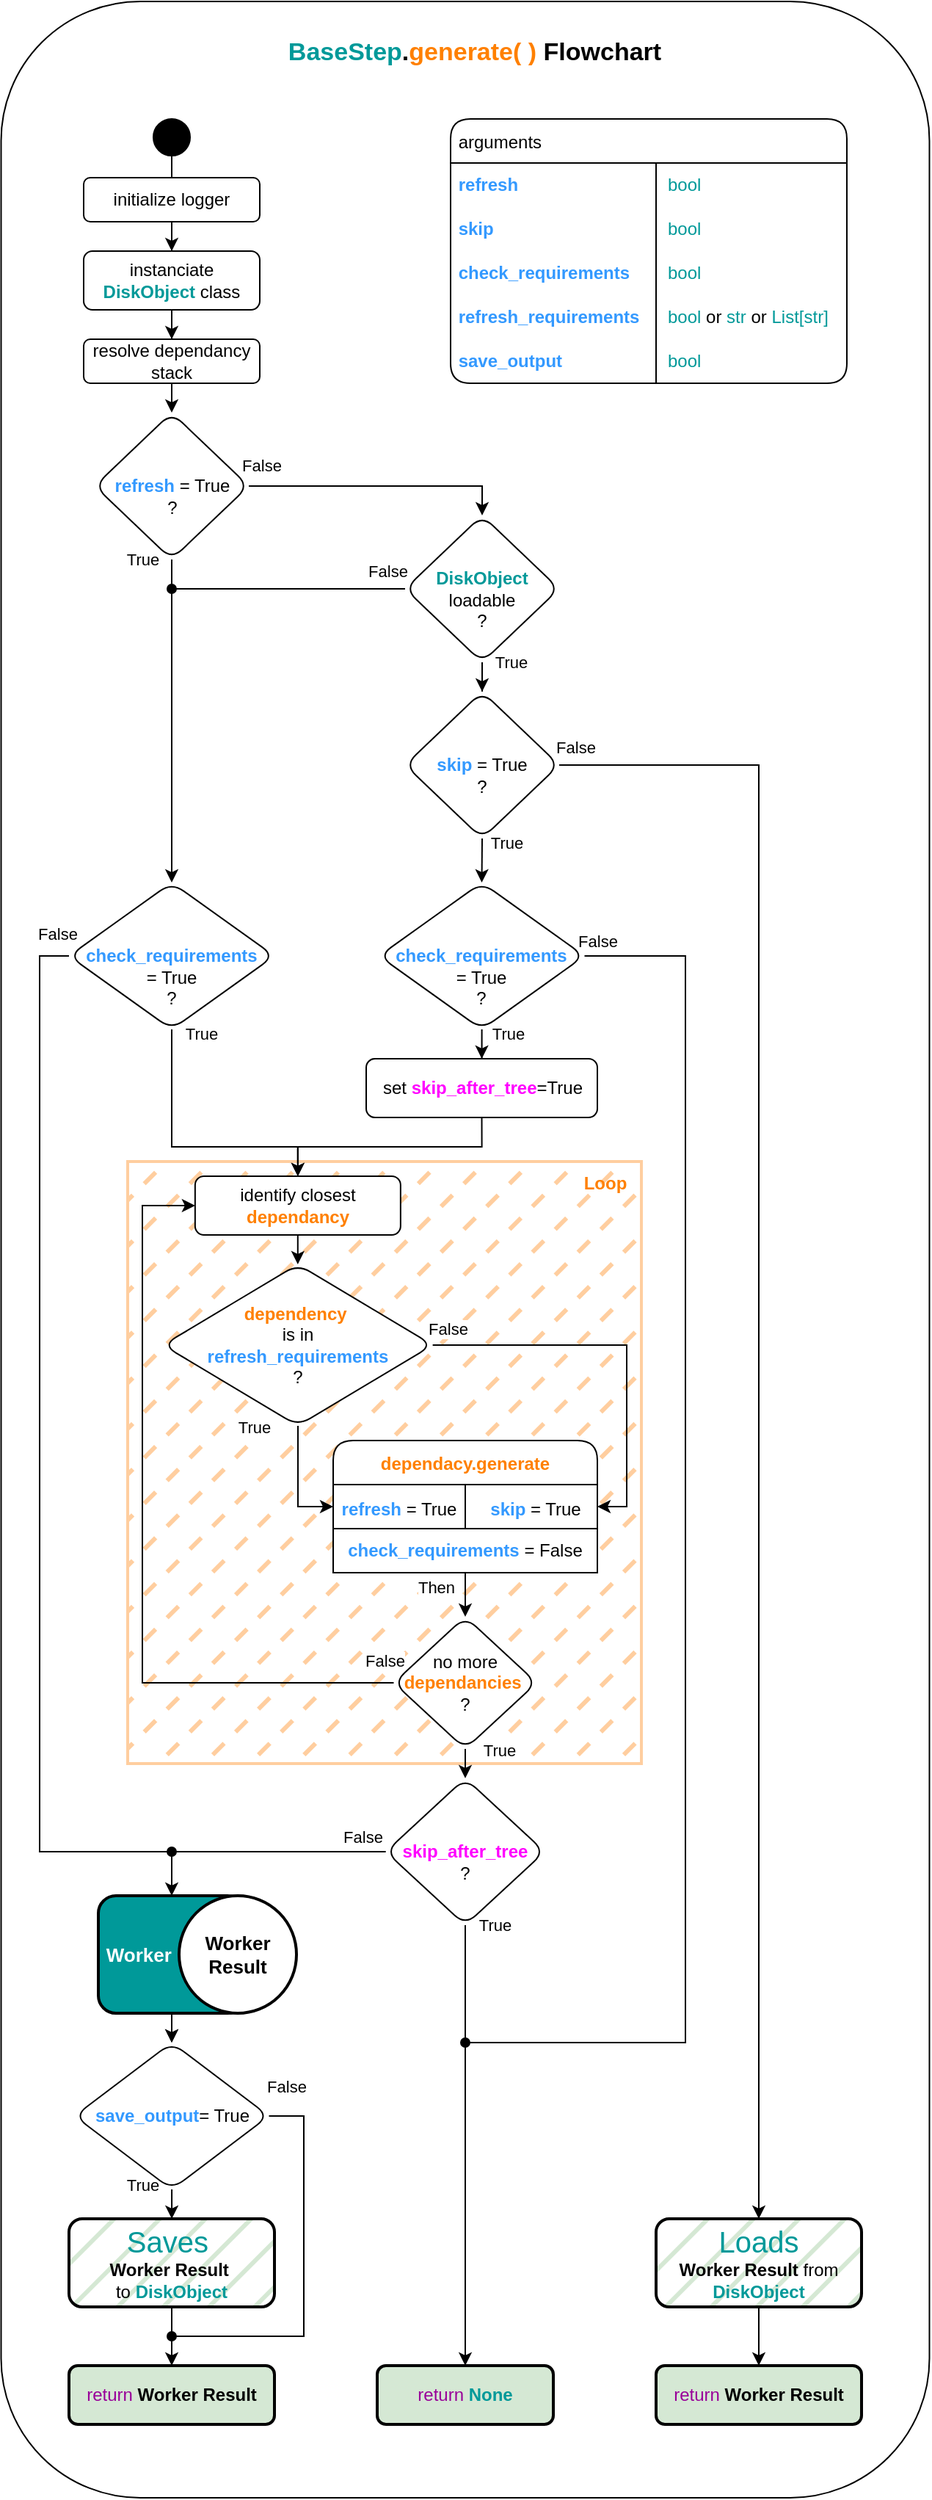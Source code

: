 <mxfile version="27.0.6">
  <diagram name="Page-1" id="H8WjsVbNTXbXu_IWoDr0">
    <mxGraphModel dx="1141" dy="1797" grid="1" gridSize="10" guides="1" tooltips="1" connect="1" arrows="1" fold="1" page="1" pageScale="1" pageWidth="850" pageHeight="1100" math="0" shadow="0">
      <root>
        <mxCell id="0" />
        <mxCell id="1" parent="0" />
        <mxCell id="2myHmQKuO1r7phrDSf7x-1" value="" style="rounded=1;whiteSpace=wrap;html=1;" parent="1" vertex="1">
          <mxGeometry x="143.75" y="-120" width="632.5" height="1700" as="geometry" />
        </mxCell>
        <mxCell id="V_LoAU3kPVqiyDulKnPD-106" value="" style="edgeStyle=orthogonalEdgeStyle;rounded=0;orthogonalLoop=1;jettySize=auto;html=1;" parent="1" source="V_LoAU3kPVqiyDulKnPD-105" target="V_LoAU3kPVqiyDulKnPD-20" edge="1">
          <mxGeometry relative="1" as="geometry" />
        </mxCell>
        <mxCell id="V_LoAU3kPVqiyDulKnPD-105" value="&lt;div align=&quot;left&quot;&gt;&lt;b style=&quot;color: rgb(255, 255, 255);&quot;&gt;&amp;nbsp;&lt;font style=&quot;font-size: 13px;&quot;&gt;Worker&lt;/font&gt;&lt;/b&gt;&lt;/div&gt;" style="rounded=1;whiteSpace=wrap;html=1;align=left;fillColor=#009999;strokeWidth=2;" parent="1" vertex="1">
          <mxGeometry x="210" y="1170" width="100" height="80" as="geometry" />
        </mxCell>
        <mxCell id="V_LoAU3kPVqiyDulKnPD-102" value="" style="rounded=0;whiteSpace=wrap;html=1;fillColor=#FFCE9F;strokeColor=#FFCE9F;fillStyle=dashed;strokeWidth=2;" parent="1" vertex="1">
          <mxGeometry x="230" y="670" width="350" height="410" as="geometry" />
        </mxCell>
        <mxCell id="V_LoAU3kPVqiyDulKnPD-103" value="" style="rounded=0;whiteSpace=wrap;html=1;" parent="1" vertex="1">
          <mxGeometry x="370" y="890" width="180" height="30" as="geometry" />
        </mxCell>
        <mxCell id="e2nXjTbByPsuULgPPmAs-1" value="resolve dependancy stack" style="rounded=1;whiteSpace=wrap;html=1;" parent="1" vertex="1">
          <mxGeometry x="200" y="110" width="120" height="30" as="geometry" />
        </mxCell>
        <mxCell id="e2nXjTbByPsuULgPPmAs-24" style="edgeStyle=orthogonalEdgeStyle;rounded=0;orthogonalLoop=1;jettySize=auto;html=1;entryX=0.5;entryY=0;entryDx=0;entryDy=0;exitX=0.5;exitY=1;exitDx=0;exitDy=0;" parent="1" source="e2nXjTbByPsuULgPPmAs-1" target="e2nXjTbByPsuULgPPmAs-10" edge="1">
          <mxGeometry relative="1" as="geometry">
            <mxPoint x="260" y="200" as="sourcePoint" />
          </mxGeometry>
        </mxCell>
        <mxCell id="e2nXjTbByPsuULgPPmAs-18" style="edgeStyle=orthogonalEdgeStyle;rounded=0;orthogonalLoop=1;jettySize=auto;html=1;entryX=0.5;entryY=0;entryDx=0;entryDy=0;" parent="1" source="e2nXjTbByPsuULgPPmAs-10" target="e2nXjTbByPsuULgPPmAs-25" edge="1">
          <mxGeometry relative="1" as="geometry">
            <mxPoint x="360" y="210" as="targetPoint" />
          </mxGeometry>
        </mxCell>
        <mxCell id="e2nXjTbByPsuULgPPmAs-19" value="False" style="edgeLabel;html=1;align=center;verticalAlign=middle;resizable=0;points=[];" parent="e2nXjTbByPsuULgPPmAs-18" vertex="1" connectable="0">
          <mxGeometry x="-0.271" y="3" relative="1" as="geometry">
            <mxPoint x="-57" y="-11" as="offset" />
          </mxGeometry>
        </mxCell>
        <mxCell id="V_LoAU3kPVqiyDulKnPD-4" style="edgeStyle=orthogonalEdgeStyle;rounded=0;orthogonalLoop=1;jettySize=auto;html=1;entryX=0.5;entryY=0;entryDx=0;entryDy=0;" parent="1" source="e2nXjTbByPsuULgPPmAs-10" target="V_LoAU3kPVqiyDulKnPD-2" edge="1">
          <mxGeometry relative="1" as="geometry" />
        </mxCell>
        <mxCell id="V_LoAU3kPVqiyDulKnPD-5" value="True" style="edgeLabel;html=1;align=center;verticalAlign=middle;resizable=0;points=[];" parent="V_LoAU3kPVqiyDulKnPD-4" vertex="1" connectable="0">
          <mxGeometry x="-0.217" relative="1" as="geometry">
            <mxPoint x="-20" y="-86" as="offset" />
          </mxGeometry>
        </mxCell>
        <mxCell id="e2nXjTbByPsuULgPPmAs-10" value="&lt;div&gt;&lt;b&gt;&lt;span style=&quot;color: rgb(51, 153, 255);&quot;&gt;&lt;br&gt;&lt;/span&gt;&lt;/b&gt;&lt;/div&gt;&lt;div&gt;&lt;b&gt;&lt;span style=&quot;color: rgb(51, 153, 255);&quot;&gt;refresh &lt;/span&gt;&lt;/b&gt;= True&lt;/div&gt;&lt;div&gt;?&lt;/div&gt;" style="rhombus;whiteSpace=wrap;html=1;rounded=1;" parent="1" vertex="1">
          <mxGeometry x="207.5" y="160" width="105" height="100" as="geometry" />
        </mxCell>
        <mxCell id="V_LoAU3kPVqiyDulKnPD-35" value="" style="edgeStyle=orthogonalEdgeStyle;rounded=0;orthogonalLoop=1;jettySize=auto;html=1;" parent="1" source="e2nXjTbByPsuULgPPmAs-12" target="V_LoAU3kPVqiyDulKnPD-34" edge="1">
          <mxGeometry relative="1" as="geometry" />
        </mxCell>
        <mxCell id="e2nXjTbByPsuULgPPmAs-12" value="identify closest &lt;span style=&quot;color: rgb(255, 128, 0);&quot;&gt;&lt;b&gt;dependancy&lt;/b&gt;&lt;/span&gt;" style="rounded=1;whiteSpace=wrap;html=1;" parent="1" vertex="1">
          <mxGeometry x="275.93" y="680" width="140" height="40" as="geometry" />
        </mxCell>
        <mxCell id="e2nXjTbByPsuULgPPmAs-22" style="edgeStyle=orthogonalEdgeStyle;rounded=0;orthogonalLoop=1;jettySize=auto;html=1;entryX=0.5;entryY=0;entryDx=0;entryDy=0;" parent="1" source="e2nXjTbByPsuULgPPmAs-14" target="e2nXjTbByPsuULgPPmAs-21" edge="1">
          <mxGeometry relative="1" as="geometry" />
        </mxCell>
        <mxCell id="e2nXjTbByPsuULgPPmAs-36" value="" style="edgeStyle=orthogonalEdgeStyle;rounded=0;orthogonalLoop=1;jettySize=auto;html=1;endArrow=none;startFill=0;" parent="1" source="e2nXjTbByPsuULgPPmAs-14" target="e2nXjTbByPsuULgPPmAs-35" edge="1">
          <mxGeometry relative="1" as="geometry" />
        </mxCell>
        <mxCell id="e2nXjTbByPsuULgPPmAs-14" value="initialize logger" style="rounded=1;whiteSpace=wrap;html=1;" parent="1" vertex="1">
          <mxGeometry x="200" width="120" height="30" as="geometry" />
        </mxCell>
        <mxCell id="e2nXjTbByPsuULgPPmAs-23" style="edgeStyle=orthogonalEdgeStyle;rounded=0;orthogonalLoop=1;jettySize=auto;html=1;entryX=0.5;entryY=0;entryDx=0;entryDy=0;" parent="1" source="e2nXjTbByPsuULgPPmAs-21" target="e2nXjTbByPsuULgPPmAs-1" edge="1">
          <mxGeometry relative="1" as="geometry" />
        </mxCell>
        <mxCell id="e2nXjTbByPsuULgPPmAs-21" value="instanciate&lt;b&gt; &lt;span style=&quot;color: rgb(0, 153, 153);&quot;&gt;DiskObject&lt;span style=&quot;color: rgb(0, 153, 77);&quot;&gt; &lt;/span&gt;&lt;/span&gt;&lt;/b&gt;class" style="rounded=1;whiteSpace=wrap;html=1;" parent="1" vertex="1">
          <mxGeometry x="200" y="50" width="120" height="40" as="geometry" />
        </mxCell>
        <mxCell id="e2nXjTbByPsuULgPPmAs-30" style="edgeStyle=orthogonalEdgeStyle;rounded=0;orthogonalLoop=1;jettySize=auto;html=1;endArrow=oval;startFill=0;endFill=1;" parent="1" source="e2nXjTbByPsuULgPPmAs-25" edge="1">
          <mxGeometry relative="1" as="geometry">
            <mxPoint x="260" y="280" as="targetPoint" />
          </mxGeometry>
        </mxCell>
        <mxCell id="e2nXjTbByPsuULgPPmAs-33" value="False" style="edgeLabel;html=1;align=center;verticalAlign=middle;resizable=0;points=[];" parent="e2nXjTbByPsuULgPPmAs-30" vertex="1" connectable="0">
          <mxGeometry x="-0.132" relative="1" as="geometry">
            <mxPoint x="57" y="-12" as="offset" />
          </mxGeometry>
        </mxCell>
        <mxCell id="V_LoAU3kPVqiyDulKnPD-53" style="edgeStyle=orthogonalEdgeStyle;rounded=0;orthogonalLoop=1;jettySize=auto;html=1;entryX=0.5;entryY=0;entryDx=0;entryDy=0;" parent="1" source="e2nXjTbByPsuULgPPmAs-25" target="V_LoAU3kPVqiyDulKnPD-32" edge="1">
          <mxGeometry relative="1" as="geometry">
            <mxPoint x="593" y="440" as="targetPoint" />
          </mxGeometry>
        </mxCell>
        <mxCell id="V_LoAU3kPVqiyDulKnPD-60" value="True" style="edgeLabel;html=1;align=center;verticalAlign=middle;resizable=0;points=[];" parent="V_LoAU3kPVqiyDulKnPD-53" vertex="1" connectable="0">
          <mxGeometry x="0.2" y="1" relative="1" as="geometry">
            <mxPoint x="20" y="-4" as="offset" />
          </mxGeometry>
        </mxCell>
        <mxCell id="e2nXjTbByPsuULgPPmAs-25" value="&lt;div&gt;&lt;font&gt;&lt;b&gt;&lt;span style=&quot;color: rgb(0, 153, 153);&quot;&gt;&lt;br&gt;&lt;/span&gt;&lt;/b&gt;&lt;/font&gt;&lt;/div&gt;&lt;div&gt;&lt;font&gt;&lt;b&gt;&lt;span style=&quot;color: rgb(0, 153, 153);&quot;&gt;DiskObject&lt;span style=&quot;color: rgb(0, 153, 77);&quot;&gt;&lt;br&gt;&lt;/span&gt;&lt;/span&gt;&lt;/b&gt;&lt;/font&gt;&lt;/div&gt;&lt;div&gt;&lt;font&gt;loadable&lt;/font&gt;&lt;/div&gt;&lt;div&gt;&lt;font&gt;?&lt;/font&gt;&lt;/div&gt;" style="rhombus;whiteSpace=wrap;html=1;rounded=1;" parent="1" vertex="1">
          <mxGeometry x="419" y="230" width="105" height="100" as="geometry" />
        </mxCell>
        <mxCell id="e2nXjTbByPsuULgPPmAs-34" value="&lt;span style=&quot;color: rgb(153, 0, 153);&quot;&gt;return &lt;/span&gt;&lt;span style=&quot;color: rgb(0, 153, 153);&quot;&gt;&lt;b&gt;None&lt;/b&gt;&lt;/span&gt;" style="rounded=1;whiteSpace=wrap;html=1;fillColor=#D5E8D4;strokeColor=#000000;strokeWidth=2;glass=0;shadow=0;fillStyle=solid;" parent="1" vertex="1">
          <mxGeometry x="400" y="1490" width="120" height="40" as="geometry" />
        </mxCell>
        <mxCell id="e2nXjTbByPsuULgPPmAs-35" value="" style="ellipse;whiteSpace=wrap;html=1;rounded=1;fillColor=#000000;" parent="1" vertex="1">
          <mxGeometry x="247.5" y="-40" width="25" height="25" as="geometry" />
        </mxCell>
        <mxCell id="V_LoAU3kPVqiyDulKnPD-7" style="edgeStyle=orthogonalEdgeStyle;rounded=0;orthogonalLoop=1;jettySize=auto;html=1;entryX=0.5;entryY=0;entryDx=0;entryDy=0;" parent="1" source="V_LoAU3kPVqiyDulKnPD-2" target="e2nXjTbByPsuULgPPmAs-12" edge="1">
          <mxGeometry relative="1" as="geometry">
            <Array as="points">
              <mxPoint x="260" y="660" />
              <mxPoint x="346" y="660" />
            </Array>
          </mxGeometry>
        </mxCell>
        <mxCell id="V_LoAU3kPVqiyDulKnPD-72" value="True" style="edgeLabel;html=1;align=center;verticalAlign=middle;resizable=0;points=[];" parent="V_LoAU3kPVqiyDulKnPD-7" vertex="1" connectable="0">
          <mxGeometry x="-0.846" relative="1" as="geometry">
            <mxPoint x="20" y="-12" as="offset" />
          </mxGeometry>
        </mxCell>
        <mxCell id="V_LoAU3kPVqiyDulKnPD-51" style="edgeStyle=orthogonalEdgeStyle;rounded=0;orthogonalLoop=1;jettySize=auto;html=1;endArrow=oval;endFill=1;exitX=0;exitY=0.5;exitDx=0;exitDy=0;" parent="1" source="V_LoAU3kPVqiyDulKnPD-2" edge="1">
          <mxGeometry relative="1" as="geometry">
            <mxPoint x="260" y="1140" as="targetPoint" />
            <mxPoint x="196.3" y="490.02" as="sourcePoint" />
            <Array as="points">
              <mxPoint x="170" y="530" />
              <mxPoint x="170" y="1140" />
            </Array>
          </mxGeometry>
        </mxCell>
        <mxCell id="V_LoAU3kPVqiyDulKnPD-73" value="False" style="edgeLabel;html=1;align=center;verticalAlign=middle;resizable=0;points=[];" parent="V_LoAU3kPVqiyDulKnPD-51" vertex="1" connectable="0">
          <mxGeometry x="-0.922" y="-1" relative="1" as="geometry">
            <mxPoint x="13" y="-23" as="offset" />
          </mxGeometry>
        </mxCell>
        <mxCell id="V_LoAU3kPVqiyDulKnPD-2" value="&lt;div&gt;&lt;b&gt;&lt;br&gt;&lt;/b&gt;&lt;/div&gt;&lt;div&gt;&lt;b&gt;&lt;span style=&quot;color: rgb(51, 153, 255);&quot;&gt;&lt;br&gt;&lt;/span&gt;&lt;/b&gt;&lt;/div&gt;&lt;div&gt;&lt;b&gt;&lt;span style=&quot;color: rgb(51, 153, 255);&quot;&gt;check_requirements&lt;/span&gt;&lt;/b&gt;&lt;/div&gt;&lt;div&gt;= True&lt;/div&gt;&lt;div&gt;?&lt;/div&gt;" style="rhombus;whiteSpace=wrap;html=1;rounded=1;" parent="1" vertex="1">
          <mxGeometry x="190" y="480" width="140" height="100" as="geometry" />
        </mxCell>
        <mxCell id="V_LoAU3kPVqiyDulKnPD-45" style="edgeStyle=orthogonalEdgeStyle;rounded=0;orthogonalLoop=1;jettySize=auto;html=1;entryX=0.5;entryY=0;entryDx=0;entryDy=0;" parent="1" source="V_LoAU3kPVqiyDulKnPD-10" target="V_LoAU3kPVqiyDulKnPD-43" edge="1">
          <mxGeometry relative="1" as="geometry" />
        </mxCell>
        <mxCell id="V_LoAU3kPVqiyDulKnPD-66" value="Then" style="edgeLabel;html=1;align=center;verticalAlign=middle;resizable=0;points=[];" parent="V_LoAU3kPVqiyDulKnPD-45" vertex="1" connectable="0">
          <mxGeometry y="5" relative="1" as="geometry">
            <mxPoint x="-25" as="offset" />
          </mxGeometry>
        </mxCell>
        <mxCell id="V_LoAU3kPVqiyDulKnPD-10" value="dependacy.generate" style="shape=table;startSize=30;container=1;collapsible=0;childLayout=tableLayout;fixedRows=1;rowLines=0;fontStyle=1;strokeColor=default;fontSize=12;rounded=1;fontColor=#FF8000;fillColor=default;" parent="1" vertex="1">
          <mxGeometry x="370" y="860" width="180" height="80" as="geometry" />
        </mxCell>
        <mxCell id="V_LoAU3kPVqiyDulKnPD-11" value="" style="shape=tableRow;horizontal=0;startSize=0;swimlaneHead=0;swimlaneBody=0;top=0;left=0;bottom=0;right=0;collapsible=0;dropTarget=0;fillColor=none;points=[[0,0.5],[1,0.5]];portConstraint=eastwest;strokeColor=inherit;fontSize=16;" parent="V_LoAU3kPVqiyDulKnPD-10" vertex="1">
          <mxGeometry y="30" width="180" height="30" as="geometry" />
        </mxCell>
        <mxCell id="V_LoAU3kPVqiyDulKnPD-12" value="&lt;div align=&quot;center&quot;&gt;&lt;font style=&quot;font-size: 12px;&quot;&gt;&lt;span style=&quot;color: rgb(0, 76, 153);&quot;&gt;&lt;span style=&quot;color: rgb(51, 153, 255);&quot;&gt;&lt;b&gt;refresh &lt;/b&gt;&lt;/span&gt;&lt;/span&gt;= True&lt;/font&gt;&lt;/div&gt;" style="shape=partialRectangle;html=1;whiteSpace=wrap;connectable=0;fillColor=none;top=0;left=0;bottom=0;right=0;overflow=hidden;pointerEvents=1;strokeColor=inherit;fontSize=16;" parent="V_LoAU3kPVqiyDulKnPD-11" vertex="1">
          <mxGeometry width="90" height="30" as="geometry">
            <mxRectangle width="90" height="30" as="alternateBounds" />
          </mxGeometry>
        </mxCell>
        <mxCell id="V_LoAU3kPVqiyDulKnPD-13" value="&lt;font style=&quot;font-size: 12px;&quot;&gt;&lt;span style=&quot;color: rgb(51, 153, 255);&quot;&gt;&lt;b&gt;skip&lt;/b&gt;&lt;/span&gt; = True&lt;/font&gt;" style="shape=partialRectangle;html=1;whiteSpace=wrap;connectable=0;fillColor=none;top=0;left=0;bottom=0;right=0;align=center;spacingLeft=6;overflow=hidden;strokeColor=inherit;fontSize=16;" parent="V_LoAU3kPVqiyDulKnPD-11" vertex="1">
          <mxGeometry x="90" width="90" height="30" as="geometry">
            <mxRectangle width="90" height="30" as="alternateBounds" />
          </mxGeometry>
        </mxCell>
        <mxCell id="V_LoAU3kPVqiyDulKnPD-23" style="edgeStyle=orthogonalEdgeStyle;rounded=0;orthogonalLoop=1;jettySize=auto;html=1;entryX=0.5;entryY=0;entryDx=0;entryDy=0;" parent="1" source="V_LoAU3kPVqiyDulKnPD-20" target="V_LoAU3kPVqiyDulKnPD-22" edge="1">
          <mxGeometry relative="1" as="geometry" />
        </mxCell>
        <mxCell id="V_LoAU3kPVqiyDulKnPD-89" value="True" style="edgeLabel;html=1;align=center;verticalAlign=middle;resizable=0;points=[];" parent="V_LoAU3kPVqiyDulKnPD-23" vertex="1" connectable="0">
          <mxGeometry x="-0.348" y="-2" relative="1" as="geometry">
            <mxPoint x="-18" y="-10" as="offset" />
          </mxGeometry>
        </mxCell>
        <mxCell id="V_LoAU3kPVqiyDulKnPD-92" style="edgeStyle=orthogonalEdgeStyle;rounded=0;orthogonalLoop=1;jettySize=auto;html=1;endArrow=oval;endFill=1;" parent="1" source="V_LoAU3kPVqiyDulKnPD-20" edge="1">
          <mxGeometry relative="1" as="geometry">
            <mxPoint x="260" y="1470" as="targetPoint" />
            <Array as="points">
              <mxPoint x="350" y="1320" />
              <mxPoint x="350" y="1470" />
            </Array>
          </mxGeometry>
        </mxCell>
        <mxCell id="V_LoAU3kPVqiyDulKnPD-94" value="False" style="edgeLabel;html=1;align=center;verticalAlign=middle;resizable=0;points=[];" parent="V_LoAU3kPVqiyDulKnPD-92" vertex="1" connectable="0">
          <mxGeometry x="-0.841" y="1" relative="1" as="geometry">
            <mxPoint x="-10" y="-19" as="offset" />
          </mxGeometry>
        </mxCell>
        <mxCell id="V_LoAU3kPVqiyDulKnPD-20" value="&lt;b&gt;&lt;span style=&quot;color: rgb(51, 153, 255);&quot;&gt;save_output&lt;/span&gt;&lt;/b&gt;= True" style="rhombus;whiteSpace=wrap;html=1;rounded=1;" parent="1" vertex="1">
          <mxGeometry x="193.75" y="1270" width="132.5" height="100" as="geometry" />
        </mxCell>
        <mxCell id="V_LoAU3kPVqiyDulKnPD-93" style="edgeStyle=orthogonalEdgeStyle;rounded=0;orthogonalLoop=1;jettySize=auto;html=1;entryX=0.5;entryY=0;entryDx=0;entryDy=0;" parent="1" source="V_LoAU3kPVqiyDulKnPD-22" target="V_LoAU3kPVqiyDulKnPD-91" edge="1">
          <mxGeometry relative="1" as="geometry">
            <Array as="points">
              <mxPoint x="260" y="1480" />
              <mxPoint x="260" y="1480" />
            </Array>
          </mxGeometry>
        </mxCell>
        <mxCell id="V_LoAU3kPVqiyDulKnPD-22" value="&lt;div&gt;&lt;font style=&quot;font-size: 20px; color: rgb(0, 153, 153);&quot;&gt;Saves&amp;nbsp;&lt;/font&gt;&lt;/div&gt;&lt;div&gt;&lt;b&gt;Worker Result&amp;nbsp;&lt;/b&gt;&lt;/div&gt;&lt;div&gt;to&lt;span style=&quot;color: rgb(0, 153, 153);&quot;&gt; &lt;/span&gt;&lt;b&gt;&lt;span style=&quot;color: rgb(0, 153, 153);&quot;&gt;DiskObject&lt;span style=&quot;color: rgb(0, 153, 77);&quot;&gt;&lt;/span&gt;&lt;/span&gt;&lt;/b&gt; &lt;br&gt;&lt;/div&gt;" style="rounded=1;whiteSpace=wrap;html=1;fillColor=#d5e8d4;strokeColor=#000000;strokeWidth=2;glass=0;shadow=0;fillStyle=hatch;" parent="1" vertex="1">
          <mxGeometry x="190" y="1390" width="140" height="60" as="geometry" />
        </mxCell>
        <mxCell id="V_LoAU3kPVqiyDulKnPD-30" style="edgeStyle=orthogonalEdgeStyle;rounded=0;orthogonalLoop=1;jettySize=auto;html=1;entryX=0.5;entryY=0;entryDx=0;entryDy=0;exitX=1;exitY=0.5;exitDx=0;exitDy=0;" parent="1" source="V_LoAU3kPVqiyDulKnPD-32" target="V_LoAU3kPVqiyDulKnPD-95" edge="1">
          <mxGeometry relative="1" as="geometry">
            <mxPoint x="787.5" y="610" as="sourcePoint" />
            <Array as="points">
              <mxPoint x="660" y="400" />
            </Array>
          </mxGeometry>
        </mxCell>
        <mxCell id="V_LoAU3kPVqiyDulKnPD-31" value="False" style="edgeLabel;html=1;align=center;verticalAlign=middle;resizable=0;points=[];" parent="V_LoAU3kPVqiyDulKnPD-30" vertex="1" connectable="0">
          <mxGeometry x="-0.545" y="-3" relative="1" as="geometry">
            <mxPoint x="-122" y="-132" as="offset" />
          </mxGeometry>
        </mxCell>
        <mxCell id="K5N2aJaCRLMIvGB8ELb--3" style="edgeStyle=orthogonalEdgeStyle;rounded=0;orthogonalLoop=1;jettySize=auto;html=1;exitX=0.5;exitY=1;exitDx=0;exitDy=0;entryX=0.5;entryY=0;entryDx=0;entryDy=0;" edge="1" parent="1" source="V_LoAU3kPVqiyDulKnPD-32" target="V_LoAU3kPVqiyDulKnPD-52">
          <mxGeometry relative="1" as="geometry" />
        </mxCell>
        <mxCell id="K5N2aJaCRLMIvGB8ELb--4" value="True" style="edgeLabel;html=1;align=center;verticalAlign=middle;resizable=0;points=[];" vertex="1" connectable="0" parent="K5N2aJaCRLMIvGB8ELb--3">
          <mxGeometry x="-0.239" y="4" relative="1" as="geometry">
            <mxPoint x="12" y="-9" as="offset" />
          </mxGeometry>
        </mxCell>
        <mxCell id="V_LoAU3kPVqiyDulKnPD-32" value="&lt;div&gt;&lt;b&gt;&lt;span style=&quot;color: rgb(51, 153, 255);&quot;&gt;&lt;br&gt;&lt;/span&gt;&lt;/b&gt;&lt;/div&gt;&lt;div&gt;&lt;b&gt;&lt;span style=&quot;color: rgb(51, 153, 255);&quot;&gt;skip &lt;/span&gt;&lt;/b&gt;= True&lt;/div&gt;&lt;div&gt;?&lt;/div&gt;" style="rhombus;whiteSpace=wrap;html=1;rounded=1;" parent="1" vertex="1">
          <mxGeometry x="419" y="350" width="105" height="100" as="geometry" />
        </mxCell>
        <mxCell id="V_LoAU3kPVqiyDulKnPD-37" style="edgeStyle=orthogonalEdgeStyle;rounded=0;orthogonalLoop=1;jettySize=auto;html=1;entryX=0;entryY=0.5;entryDx=0;entryDy=0;" parent="1" source="V_LoAU3kPVqiyDulKnPD-34" target="V_LoAU3kPVqiyDulKnPD-11" edge="1">
          <mxGeometry relative="1" as="geometry">
            <mxPoint x="315.93" y="935" as="targetPoint" />
            <Array as="points">
              <mxPoint x="346" y="905" />
            </Array>
          </mxGeometry>
        </mxCell>
        <mxCell id="V_LoAU3kPVqiyDulKnPD-40" value="True" style="edgeLabel;html=1;align=center;verticalAlign=middle;resizable=0;points=[];" parent="V_LoAU3kPVqiyDulKnPD-37" vertex="1" connectable="0">
          <mxGeometry x="-0.675" y="1" relative="1" as="geometry">
            <mxPoint x="-31" y="-12" as="offset" />
          </mxGeometry>
        </mxCell>
        <mxCell id="V_LoAU3kPVqiyDulKnPD-39" style="edgeStyle=orthogonalEdgeStyle;rounded=0;orthogonalLoop=1;jettySize=auto;html=1;entryX=1;entryY=0.5;entryDx=0;entryDy=0;" parent="1" source="V_LoAU3kPVqiyDulKnPD-34" target="V_LoAU3kPVqiyDulKnPD-11" edge="1">
          <mxGeometry relative="1" as="geometry">
            <mxPoint x="565.93" y="930" as="targetPoint" />
            <Array as="points">
              <mxPoint x="570" y="795" />
              <mxPoint x="570" y="905" />
            </Array>
          </mxGeometry>
        </mxCell>
        <mxCell id="V_LoAU3kPVqiyDulKnPD-41" value="False" style="edgeLabel;html=1;align=center;verticalAlign=middle;resizable=0;points=[];" parent="V_LoAU3kPVqiyDulKnPD-39" vertex="1" connectable="0">
          <mxGeometry x="-0.901" y="-2" relative="1" as="geometry">
            <mxPoint x="-3" y="-13" as="offset" />
          </mxGeometry>
        </mxCell>
        <mxCell id="V_LoAU3kPVqiyDulKnPD-34" value="&lt;div&gt;&lt;b&gt;&lt;span style=&quot;color: rgb(255, 128, 0);&quot;&gt;&lt;br&gt;&lt;/span&gt;&lt;/b&gt;&lt;/div&gt;&lt;div&gt;&lt;b&gt;&lt;span style=&quot;color: rgb(255, 128, 0);&quot;&gt;&lt;br&gt;&lt;/span&gt;&lt;/b&gt;&lt;/div&gt;&lt;div&gt;&lt;b&gt;&lt;span style=&quot;color: rgb(255, 128, 0);&quot;&gt;dependency&amp;nbsp;&lt;/span&gt;&lt;/b&gt;&lt;/div&gt;&lt;div&gt;is in&lt;/div&gt;&lt;div&gt;&lt;span style=&quot;color: rgb(51, 153, 255);&quot;&gt;&lt;b&gt;refresh_requirements&lt;/b&gt;&lt;/span&gt;&lt;/div&gt;&lt;div&gt;?&lt;/div&gt;&lt;div&gt;&lt;span style=&quot;color: rgb(51, 153, 255);&quot;&gt;&lt;b&gt;&lt;br&gt;&lt;/b&gt;&lt;/span&gt;&lt;/div&gt;&lt;div&gt;&lt;span style=&quot;color: rgb(51, 153, 255);&quot;&gt;&lt;b&gt;&lt;br&gt;&lt;/b&gt;&lt;/span&gt;&lt;/div&gt;" style="rhombus;whiteSpace=wrap;html=1;rounded=1;" parent="1" vertex="1">
          <mxGeometry x="254.06" y="740" width="183.75" height="110" as="geometry" />
        </mxCell>
        <mxCell id="V_LoAU3kPVqiyDulKnPD-47" style="edgeStyle=orthogonalEdgeStyle;rounded=0;orthogonalLoop=1;jettySize=auto;html=1;entryX=0;entryY=0.5;entryDx=0;entryDy=0;exitX=0;exitY=0.5;exitDx=0;exitDy=0;" parent="1" source="V_LoAU3kPVqiyDulKnPD-43" target="e2nXjTbByPsuULgPPmAs-12" edge="1">
          <mxGeometry relative="1" as="geometry">
            <mxPoint x="280" y="970" as="sourcePoint" />
            <Array as="points">
              <mxPoint x="240" y="1025" />
              <mxPoint x="240" y="700" />
            </Array>
          </mxGeometry>
        </mxCell>
        <mxCell id="V_LoAU3kPVqiyDulKnPD-48" value="False" style="edgeLabel;html=1;align=center;verticalAlign=middle;resizable=0;points=[];" parent="V_LoAU3kPVqiyDulKnPD-47" vertex="1" connectable="0">
          <mxGeometry x="-0.872" relative="1" as="geometry">
            <mxPoint x="27" y="-15" as="offset" />
          </mxGeometry>
        </mxCell>
        <mxCell id="V_LoAU3kPVqiyDulKnPD-49" style="edgeStyle=orthogonalEdgeStyle;rounded=0;orthogonalLoop=1;jettySize=auto;html=1;exitX=0.5;exitY=1;exitDx=0;exitDy=0;entryX=0.5;entryY=0;entryDx=0;entryDy=0;" parent="1" source="V_LoAU3kPVqiyDulKnPD-43" target="V_LoAU3kPVqiyDulKnPD-83" edge="1">
          <mxGeometry relative="1" as="geometry">
            <mxPoint x="524.68" y="1070" as="sourcePoint" />
            <mxPoint x="460" y="1130" as="targetPoint" />
            <Array as="points" />
          </mxGeometry>
        </mxCell>
        <mxCell id="V_LoAU3kPVqiyDulKnPD-50" value="True" style="edgeLabel;html=1;align=center;verticalAlign=middle;resizable=0;points=[];" parent="V_LoAU3kPVqiyDulKnPD-49" vertex="1" connectable="0">
          <mxGeometry x="-0.265" y="-2" relative="1" as="geometry">
            <mxPoint x="25" y="-66" as="offset" />
          </mxGeometry>
        </mxCell>
        <mxCell id="V_LoAU3kPVqiyDulKnPD-87" value="&lt;div&gt;True&lt;/div&gt;" style="edgeLabel;html=1;align=center;verticalAlign=middle;resizable=0;points=[];" parent="V_LoAU3kPVqiyDulKnPD-49" vertex="1" connectable="0">
          <mxGeometry x="-0.467" y="2" relative="1" as="geometry">
            <mxPoint x="21" y="-5" as="offset" />
          </mxGeometry>
        </mxCell>
        <mxCell id="V_LoAU3kPVqiyDulKnPD-43" value="&lt;div&gt;no more&lt;/div&gt;&lt;div&gt;&lt;span style=&quot;color: rgb(255, 128, 0);&quot;&gt;&lt;b&gt;dependancies&amp;nbsp;&lt;/b&gt;&lt;/span&gt;&lt;/div&gt;&lt;div&gt;?&lt;/div&gt;" style="rhombus;whiteSpace=wrap;html=1;rounded=1;" parent="1" vertex="1">
          <mxGeometry x="411.25" y="980" width="97.5" height="90" as="geometry" />
        </mxCell>
        <mxCell id="V_LoAU3kPVqiyDulKnPD-70" style="edgeStyle=orthogonalEdgeStyle;rounded=0;orthogonalLoop=1;jettySize=auto;html=1;entryX=0.5;entryY=0;entryDx=0;entryDy=0;" parent="1" source="V_LoAU3kPVqiyDulKnPD-52" target="V_LoAU3kPVqiyDulKnPD-81" edge="1">
          <mxGeometry relative="1" as="geometry">
            <mxPoint x="430" y="600" as="targetPoint" />
          </mxGeometry>
        </mxCell>
        <mxCell id="K5N2aJaCRLMIvGB8ELb--2" style="edgeStyle=orthogonalEdgeStyle;rounded=0;orthogonalLoop=1;jettySize=auto;html=1;endArrow=oval;endFill=1;" edge="1" parent="1" source="V_LoAU3kPVqiyDulKnPD-52">
          <mxGeometry relative="1" as="geometry">
            <mxPoint x="460" y="1270" as="targetPoint" />
            <Array as="points">
              <mxPoint x="610" y="530" />
              <mxPoint x="610" y="1270" />
            </Array>
          </mxGeometry>
        </mxCell>
        <mxCell id="K5N2aJaCRLMIvGB8ELb--5" value="False" style="edgeLabel;html=1;align=center;verticalAlign=middle;resizable=0;points=[];" vertex="1" connectable="0" parent="K5N2aJaCRLMIvGB8ELb--2">
          <mxGeometry x="-0.963" y="1" relative="1" as="geometry">
            <mxPoint x="-9" y="-9" as="offset" />
          </mxGeometry>
        </mxCell>
        <mxCell id="V_LoAU3kPVqiyDulKnPD-52" value="&lt;div&gt;&lt;b&gt;&lt;br&gt;&lt;/b&gt;&lt;/div&gt;&lt;div&gt;&lt;b&gt;&lt;span style=&quot;color: rgb(51, 153, 255);&quot;&gt;&lt;br&gt;&lt;/span&gt;&lt;/b&gt;&lt;/div&gt;&lt;div&gt;&lt;b&gt;&lt;span style=&quot;color: rgb(51, 153, 255);&quot;&gt;check_requirements&lt;/span&gt;&lt;/b&gt;&lt;/div&gt;&lt;div&gt;= True&lt;/div&gt;&lt;div&gt;?&lt;/div&gt;" style="rhombus;whiteSpace=wrap;html=1;rounded=1;" parent="1" vertex="1">
          <mxGeometry x="401.25" y="480" width="140" height="100" as="geometry" />
        </mxCell>
        <mxCell id="V_LoAU3kPVqiyDulKnPD-59" value="True" style="edgeLabel;html=1;align=center;verticalAlign=middle;resizable=0;points=[];" parent="1" vertex="1" connectable="0">
          <mxGeometry x="462" y="567" as="geometry">
            <mxPoint x="27" y="16" as="offset" />
          </mxGeometry>
        </mxCell>
        <mxCell id="V_LoAU3kPVqiyDulKnPD-64" value="&lt;div&gt;&lt;b&gt;&lt;span style=&quot;color: rgb(51, 153, 255);&quot;&gt;check_requirement&lt;/span&gt;&lt;/b&gt;&lt;span style=&quot;color: rgb(51, 153, 255);&quot;&gt;&lt;b&gt;s&lt;/b&gt;&lt;/span&gt; = False&lt;/div&gt;" style="rounded=0;whiteSpace=wrap;html=1;" parent="1" vertex="1">
          <mxGeometry x="370" y="920" width="180" height="30" as="geometry" />
        </mxCell>
        <mxCell id="V_LoAU3kPVqiyDulKnPD-77" style="edgeStyle=orthogonalEdgeStyle;rounded=0;orthogonalLoop=1;jettySize=auto;html=1;entryX=0.5;entryY=0;entryDx=0;entryDy=0;exitX=0.5;exitY=1;exitDx=0;exitDy=0;" parent="1" source="V_LoAU3kPVqiyDulKnPD-81" target="e2nXjTbByPsuULgPPmAs-12" edge="1">
          <mxGeometry relative="1" as="geometry">
            <mxPoint x="430" y="640" as="sourcePoint" />
            <Array as="points">
              <mxPoint x="471" y="660" />
              <mxPoint x="346" y="660" />
            </Array>
          </mxGeometry>
        </mxCell>
        <mxCell id="V_LoAU3kPVqiyDulKnPD-79" style="edgeStyle=orthogonalEdgeStyle;rounded=0;orthogonalLoop=1;jettySize=auto;html=1;entryX=0.5;entryY=0;entryDx=0;entryDy=0;exitX=0.5;exitY=1;exitDx=0;exitDy=0;" parent="1" source="V_LoAU3kPVqiyDulKnPD-105" target="V_LoAU3kPVqiyDulKnPD-20" edge="1">
          <mxGeometry relative="1" as="geometry" />
        </mxCell>
        <mxCell id="V_LoAU3kPVqiyDulKnPD-78" value="&lt;font style=&quot;font-size: 13px;&quot;&gt;&lt;span style=&quot;color: rgb(0, 0, 0);&quot;&gt;&lt;b&gt;Worker Result&lt;/b&gt;&lt;/span&gt;&lt;/font&gt;" style="ellipse;whiteSpace=wrap;html=1;aspect=fixed;fillColor=#FFFFFF;fontColor=#FFFFFF;strokeWidth=2;" parent="1" vertex="1">
          <mxGeometry x="265" y="1170" width="80" height="80" as="geometry" />
        </mxCell>
        <mxCell id="V_LoAU3kPVqiyDulKnPD-81" value="set&lt;b&gt; &lt;span style=&quot;color: rgb(255, 0, 255);&quot;&gt;skip_after_tree&lt;/span&gt;&lt;/b&gt;=True" style="rounded=1;whiteSpace=wrap;html=1;" parent="1" vertex="1">
          <mxGeometry x="392.5" y="600" width="157.5" height="40" as="geometry" />
        </mxCell>
        <mxCell id="V_LoAU3kPVqiyDulKnPD-84" style="edgeStyle=orthogonalEdgeStyle;rounded=0;orthogonalLoop=1;jettySize=auto;html=1;entryX=0.5;entryY=0;entryDx=0;entryDy=0;exitX=0;exitY=0.5;exitDx=0;exitDy=0;" parent="1" source="V_LoAU3kPVqiyDulKnPD-83" target="V_LoAU3kPVqiyDulKnPD-105" edge="1">
          <mxGeometry relative="1" as="geometry">
            <mxPoint x="370" y="1140" as="sourcePoint" />
          </mxGeometry>
        </mxCell>
        <mxCell id="V_LoAU3kPVqiyDulKnPD-88" value="&lt;div&gt;False&lt;/div&gt;" style="edgeLabel;html=1;align=center;verticalAlign=middle;resizable=0;points=[];" parent="V_LoAU3kPVqiyDulKnPD-84" vertex="1" connectable="0">
          <mxGeometry x="-0.623" y="4" relative="1" as="geometry">
            <mxPoint x="17" y="-14" as="offset" />
          </mxGeometry>
        </mxCell>
        <mxCell id="V_LoAU3kPVqiyDulKnPD-85" style="edgeStyle=orthogonalEdgeStyle;rounded=0;orthogonalLoop=1;jettySize=auto;html=1;entryX=0.5;entryY=0;entryDx=0;entryDy=0;" parent="1" source="V_LoAU3kPVqiyDulKnPD-83" target="e2nXjTbByPsuULgPPmAs-34" edge="1">
          <mxGeometry relative="1" as="geometry">
            <Array as="points">
              <mxPoint x="460" y="1470" />
            </Array>
          </mxGeometry>
        </mxCell>
        <mxCell id="V_LoAU3kPVqiyDulKnPD-86" value="True" style="edgeLabel;html=1;align=center;verticalAlign=middle;resizable=0;points=[];" parent="V_LoAU3kPVqiyDulKnPD-85" vertex="1" connectable="0">
          <mxGeometry x="-0.935" y="-4" relative="1" as="geometry">
            <mxPoint x="24" y="-10" as="offset" />
          </mxGeometry>
        </mxCell>
        <mxCell id="V_LoAU3kPVqiyDulKnPD-83" value="&lt;div&gt;&lt;b&gt;&lt;span style=&quot;color: rgb(255, 0, 255);&quot;&gt;&lt;br&gt;&lt;/span&gt;&lt;/b&gt;&lt;/div&gt;&lt;div&gt;&lt;b&gt;&lt;span style=&quot;color: rgb(255, 0, 255);&quot;&gt;skip_after_tree&lt;/span&gt;&lt;/b&gt;&lt;span style=&quot;color: rgb(255, 128, 0);&quot;&gt;&lt;b&gt; &lt;br&gt;&lt;/b&gt;&lt;/span&gt;&lt;/div&gt;&lt;div&gt;?&lt;/div&gt;" style="rhombus;whiteSpace=wrap;html=1;rounded=1;" parent="1" vertex="1">
          <mxGeometry x="405.84" y="1090" width="108.33" height="100" as="geometry" />
        </mxCell>
        <mxCell id="V_LoAU3kPVqiyDulKnPD-91" value="&lt;span style=&quot;color: rgb(153, 0, 153);&quot;&gt;return &lt;/span&gt;&lt;b&gt;Worker Result&lt;/b&gt;" style="rounded=1;whiteSpace=wrap;html=1;fillColor=#d5e8d4;strokeColor=#000000;strokeWidth=2;glass=0;shadow=0;fillStyle=solid;" parent="1" vertex="1">
          <mxGeometry x="190" y="1490" width="140" height="40" as="geometry" />
        </mxCell>
        <mxCell id="V_LoAU3kPVqiyDulKnPD-96" style="edgeStyle=orthogonalEdgeStyle;rounded=0;orthogonalLoop=1;jettySize=auto;html=1;entryX=0.5;entryY=0;entryDx=0;entryDy=0;" parent="1" source="V_LoAU3kPVqiyDulKnPD-95" target="V_LoAU3kPVqiyDulKnPD-97" edge="1">
          <mxGeometry relative="1" as="geometry">
            <mxPoint x="660.0" y="1490" as="targetPoint" />
          </mxGeometry>
        </mxCell>
        <mxCell id="V_LoAU3kPVqiyDulKnPD-95" value="&lt;div&gt;&lt;font style=&quot;font-size: 20px; color: rgb(0, 153, 153);&quot;&gt;Loads&lt;b&gt;&lt;br&gt;&lt;/b&gt;&lt;/font&gt;&lt;/div&gt;&lt;div&gt;&lt;b&gt;Worker Result &lt;/b&gt;from &lt;b&gt;&lt;span style=&quot;color: rgb(0, 153, 153);&quot;&gt;DiskObject&lt;span style=&quot;color: rgb(0, 153, 77);&quot;&gt;&lt;/span&gt;&lt;/span&gt;&lt;/b&gt; &lt;br&gt;&lt;/div&gt;" style="rounded=1;whiteSpace=wrap;html=1;fillColor=#d5e8d4;strokeColor=#000000;strokeWidth=2;glass=0;shadow=0;fillStyle=hatch;" parent="1" vertex="1">
          <mxGeometry x="590" y="1390" width="140" height="60" as="geometry" />
        </mxCell>
        <mxCell id="V_LoAU3kPVqiyDulKnPD-97" value="&lt;span style=&quot;color: rgb(153, 0, 153);&quot;&gt;return &lt;/span&gt;&lt;b&gt;Worker Result&lt;/b&gt;" style="rounded=1;whiteSpace=wrap;html=1;fillColor=#d5e8d4;strokeColor=#000000;strokeWidth=2;glass=0;shadow=0;fillStyle=solid;" parent="1" vertex="1">
          <mxGeometry x="590" y="1490" width="140" height="40" as="geometry" />
        </mxCell>
        <mxCell id="V_LoAU3kPVqiyDulKnPD-104" value="&lt;b&gt;&lt;span style=&quot;color: rgb(255, 128, 0);&quot;&gt;Loop&lt;/span&gt;&lt;/b&gt;" style="text;html=1;align=center;verticalAlign=middle;resizable=0;points=[];autosize=1;strokeColor=none;fillColor=none;" parent="1" vertex="1">
          <mxGeometry x="530" y="670" width="50" height="30" as="geometry" />
        </mxCell>
        <mxCell id="2myHmQKuO1r7phrDSf7x-2" value="&lt;font style=&quot;font-size: 17px;&quot;&gt;&lt;b&gt;&lt;span style=&quot;color: rgb(0, 153, 153);&quot;&gt;BaseStep&lt;/span&gt;.&lt;span style=&quot;color: rgb(255, 128, 0);&quot;&gt;generate( ) &lt;/span&gt;Flowchart&lt;/b&gt;&lt;/font&gt;" style="text;html=1;align=center;verticalAlign=middle;resizable=0;points=[];autosize=1;strokeColor=none;fillColor=none;" parent="1" vertex="1">
          <mxGeometry x="326.25" y="-100" width="280" height="30" as="geometry" />
        </mxCell>
        <mxCell id="2myHmQKuO1r7phrDSf7x-4" value=" arguments" style="shape=table;startSize=30;container=1;collapsible=0;childLayout=tableLayout;fixedRows=1;rowLines=0;fontStyle=0;strokeColor=default;fontSize=12;align=left;rounded=1;" parent="1" vertex="1">
          <mxGeometry x="450" y="-40" width="270.0" height="180" as="geometry" />
        </mxCell>
        <mxCell id="2myHmQKuO1r7phrDSf7x-5" value="" style="shape=tableRow;horizontal=0;startSize=0;swimlaneHead=0;swimlaneBody=0;top=0;left=0;bottom=0;right=0;collapsible=0;dropTarget=0;fillColor=none;points=[[0,0.5],[1,0.5]];portConstraint=eastwest;strokeColor=inherit;fontSize=16;" parent="2myHmQKuO1r7phrDSf7x-4" vertex="1">
          <mxGeometry y="30" width="270.0" height="30" as="geometry" />
        </mxCell>
        <mxCell id="2myHmQKuO1r7phrDSf7x-6" value="&lt;span style=&quot;color: rgb(51, 153, 255);&quot;&gt;&amp;nbsp;&lt;b&gt;refresh&lt;/b&gt;&lt;/span&gt;" style="shape=partialRectangle;html=1;whiteSpace=wrap;connectable=0;fillColor=none;top=0;left=0;bottom=0;right=0;overflow=hidden;pointerEvents=1;strokeColor=inherit;fontSize=12;align=left;" parent="2myHmQKuO1r7phrDSf7x-5" vertex="1">
          <mxGeometry width="140" height="30" as="geometry">
            <mxRectangle width="140" height="30" as="alternateBounds" />
          </mxGeometry>
        </mxCell>
        <mxCell id="2myHmQKuO1r7phrDSf7x-7" value="&lt;span style=&quot;color: rgb(0, 153, 153);&quot;&gt;bool&lt;/span&gt;" style="shape=partialRectangle;html=1;whiteSpace=wrap;connectable=0;fillColor=none;top=0;left=0;bottom=0;right=0;align=left;spacingLeft=6;overflow=hidden;strokeColor=inherit;fontSize=12;" parent="2myHmQKuO1r7phrDSf7x-5" vertex="1">
          <mxGeometry x="140" width="130" height="30" as="geometry">
            <mxRectangle width="130" height="30" as="alternateBounds" />
          </mxGeometry>
        </mxCell>
        <mxCell id="2myHmQKuO1r7phrDSf7x-8" value="" style="shape=tableRow;horizontal=0;startSize=0;swimlaneHead=0;swimlaneBody=0;top=0;left=0;bottom=0;right=0;collapsible=0;dropTarget=0;fillColor=none;points=[[0,0.5],[1,0.5]];portConstraint=eastwest;strokeColor=inherit;fontSize=16;" parent="2myHmQKuO1r7phrDSf7x-4" vertex="1">
          <mxGeometry y="60" width="270.0" height="30" as="geometry" />
        </mxCell>
        <mxCell id="2myHmQKuO1r7phrDSf7x-9" value="&lt;b&gt;&lt;span style=&quot;color: rgb(51, 153, 255);&quot;&gt;&amp;nbsp;skip&lt;/span&gt;&lt;/b&gt;" style="shape=partialRectangle;html=1;whiteSpace=wrap;connectable=0;fillColor=none;top=0;left=0;bottom=0;right=0;overflow=hidden;strokeColor=inherit;fontSize=12;align=left;" parent="2myHmQKuO1r7phrDSf7x-8" vertex="1">
          <mxGeometry width="140" height="30" as="geometry">
            <mxRectangle width="140" height="30" as="alternateBounds" />
          </mxGeometry>
        </mxCell>
        <mxCell id="2myHmQKuO1r7phrDSf7x-10" value="&lt;span style=&quot;color: rgb(0, 153, 153);&quot;&gt;bool&lt;/span&gt;" style="shape=partialRectangle;html=1;whiteSpace=wrap;connectable=0;fillColor=none;top=0;left=0;bottom=0;right=0;align=left;spacingLeft=6;overflow=hidden;strokeColor=inherit;fontSize=12;" parent="2myHmQKuO1r7phrDSf7x-8" vertex="1">
          <mxGeometry x="140" width="130" height="30" as="geometry">
            <mxRectangle width="130" height="30" as="alternateBounds" />
          </mxGeometry>
        </mxCell>
        <mxCell id="2myHmQKuO1r7phrDSf7x-11" value="" style="shape=tableRow;horizontal=0;startSize=0;swimlaneHead=0;swimlaneBody=0;top=0;left=0;bottom=0;right=0;collapsible=0;dropTarget=0;fillColor=none;points=[[0,0.5],[1,0.5]];portConstraint=eastwest;strokeColor=inherit;fontSize=16;" parent="2myHmQKuO1r7phrDSf7x-4" vertex="1">
          <mxGeometry y="90" width="270.0" height="30" as="geometry" />
        </mxCell>
        <mxCell id="2myHmQKuO1r7phrDSf7x-12" value="&lt;b&gt;&lt;span style=&quot;color: rgb(51, 153, 255);&quot;&gt;&amp;nbsp;check_requirements&lt;/span&gt;&lt;/b&gt;" style="shape=partialRectangle;html=1;whiteSpace=wrap;connectable=0;fillColor=none;top=0;left=0;bottom=0;right=0;overflow=hidden;strokeColor=inherit;fontSize=12;align=left;" parent="2myHmQKuO1r7phrDSf7x-11" vertex="1">
          <mxGeometry width="140" height="30" as="geometry">
            <mxRectangle width="140" height="30" as="alternateBounds" />
          </mxGeometry>
        </mxCell>
        <mxCell id="2myHmQKuO1r7phrDSf7x-13" value="&lt;span style=&quot;color: rgb(0, 153, 153);&quot;&gt;bool&lt;/span&gt;" style="shape=partialRectangle;html=1;whiteSpace=wrap;connectable=0;fillColor=none;top=0;left=0;bottom=0;right=0;align=left;spacingLeft=6;overflow=hidden;strokeColor=inherit;fontSize=12;" parent="2myHmQKuO1r7phrDSf7x-11" vertex="1">
          <mxGeometry x="140" width="130" height="30" as="geometry">
            <mxRectangle width="130" height="30" as="alternateBounds" />
          </mxGeometry>
        </mxCell>
        <mxCell id="2myHmQKuO1r7phrDSf7x-14" value="" style="shape=tableRow;horizontal=0;startSize=0;swimlaneHead=0;swimlaneBody=0;top=0;left=0;bottom=0;right=0;collapsible=0;dropTarget=0;fillColor=none;points=[[0,0.5],[1,0.5]];portConstraint=eastwest;strokeColor=inherit;fontSize=16;" parent="2myHmQKuO1r7phrDSf7x-4" vertex="1">
          <mxGeometry y="120" width="270.0" height="30" as="geometry" />
        </mxCell>
        <mxCell id="2myHmQKuO1r7phrDSf7x-15" value="&lt;b&gt;&lt;span style=&quot;color: rgb(51, 153, 255);&quot;&gt;&amp;nbsp;refresh_requirements&lt;/span&gt;&lt;/b&gt;" style="shape=partialRectangle;html=1;whiteSpace=wrap;connectable=0;fillColor=none;top=0;left=0;bottom=0;right=0;overflow=hidden;strokeColor=inherit;fontSize=12;align=left;" parent="2myHmQKuO1r7phrDSf7x-14" vertex="1">
          <mxGeometry width="140" height="30" as="geometry">
            <mxRectangle width="140" height="30" as="alternateBounds" />
          </mxGeometry>
        </mxCell>
        <mxCell id="2myHmQKuO1r7phrDSf7x-16" value="&lt;div&gt;&lt;span style=&quot;color: rgb(0, 153, 153);&quot;&gt;bool &lt;/span&gt;or &lt;span style=&quot;color: rgb(0, 153, 153);&quot;&gt;str &lt;/span&gt;or &lt;span style=&quot;color: rgb(0, 153, 153);&quot;&gt;List[str]&lt;/span&gt;&lt;/div&gt;" style="shape=partialRectangle;html=1;whiteSpace=wrap;connectable=0;fillColor=none;top=0;left=0;bottom=0;right=0;align=left;spacingLeft=6;overflow=hidden;strokeColor=inherit;fontSize=12;" parent="2myHmQKuO1r7phrDSf7x-14" vertex="1">
          <mxGeometry x="140" width="130" height="30" as="geometry">
            <mxRectangle width="130" height="30" as="alternateBounds" />
          </mxGeometry>
        </mxCell>
        <mxCell id="2myHmQKuO1r7phrDSf7x-17" value="" style="shape=tableRow;horizontal=0;startSize=0;swimlaneHead=0;swimlaneBody=0;top=0;left=0;bottom=0;right=0;collapsible=0;dropTarget=0;fillColor=none;points=[[0,0.5],[1,0.5]];portConstraint=eastwest;strokeColor=inherit;fontSize=16;" parent="2myHmQKuO1r7phrDSf7x-4" vertex="1">
          <mxGeometry y="150" width="270.0" height="30" as="geometry" />
        </mxCell>
        <mxCell id="2myHmQKuO1r7phrDSf7x-18" value="&lt;b&gt;&lt;span style=&quot;color: rgb(51, 153, 255);&quot;&gt;&amp;nbsp;save_output&lt;/span&gt;&lt;/b&gt;" style="shape=partialRectangle;html=1;whiteSpace=wrap;connectable=0;fillColor=none;top=0;left=0;bottom=0;right=0;overflow=hidden;strokeColor=inherit;fontSize=12;align=left;" parent="2myHmQKuO1r7phrDSf7x-17" vertex="1">
          <mxGeometry width="140" height="30" as="geometry">
            <mxRectangle width="140" height="30" as="alternateBounds" />
          </mxGeometry>
        </mxCell>
        <mxCell id="2myHmQKuO1r7phrDSf7x-19" value="&lt;span style=&quot;color: rgb(0, 153, 153);&quot;&gt;bool&lt;/span&gt;" style="shape=partialRectangle;html=1;whiteSpace=wrap;connectable=0;fillColor=none;top=0;left=0;bottom=0;right=0;align=left;spacingLeft=6;overflow=hidden;strokeColor=inherit;fontSize=12;" parent="2myHmQKuO1r7phrDSf7x-17" vertex="1">
          <mxGeometry x="140" width="130" height="30" as="geometry">
            <mxRectangle width="130" height="30" as="alternateBounds" />
          </mxGeometry>
        </mxCell>
      </root>
    </mxGraphModel>
  </diagram>
</mxfile>
